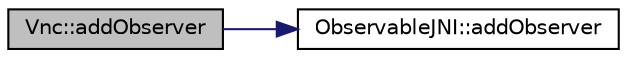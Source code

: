 digraph "Vnc::addObserver"
{
  edge [fontname="Helvetica",fontsize="10",labelfontname="Helvetica",labelfontsize="10"];
  node [fontname="Helvetica",fontsize="10",shape=record];
  rankdir="LR";
  Node1 [label="Vnc::addObserver",height=0.2,width=0.4,color="black", fillcolor="grey75", style="filled" fontcolor="black"];
  Node1 -> Node2 [color="midnightblue",fontsize="10",style="solid",fontname="Helvetica"];
  Node2 [label="ObservableJNI::addObserver",height=0.2,width=0.4,color="black", fillcolor="white", style="filled",URL="$classObservableJNI.html#ae8fe89634934a94aa315320817a75d81",tooltip="Añade el objecto java que recibira las notificaciones."];
}
